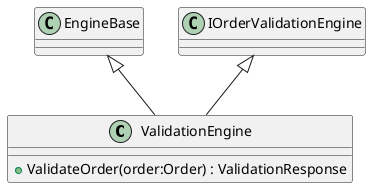 @startuml
class ValidationEngine {
    + ValidateOrder(order:Order) : ValidationResponse
}
EngineBase <|-- ValidationEngine
IOrderValidationEngine <|-- ValidationEngine
@enduml
